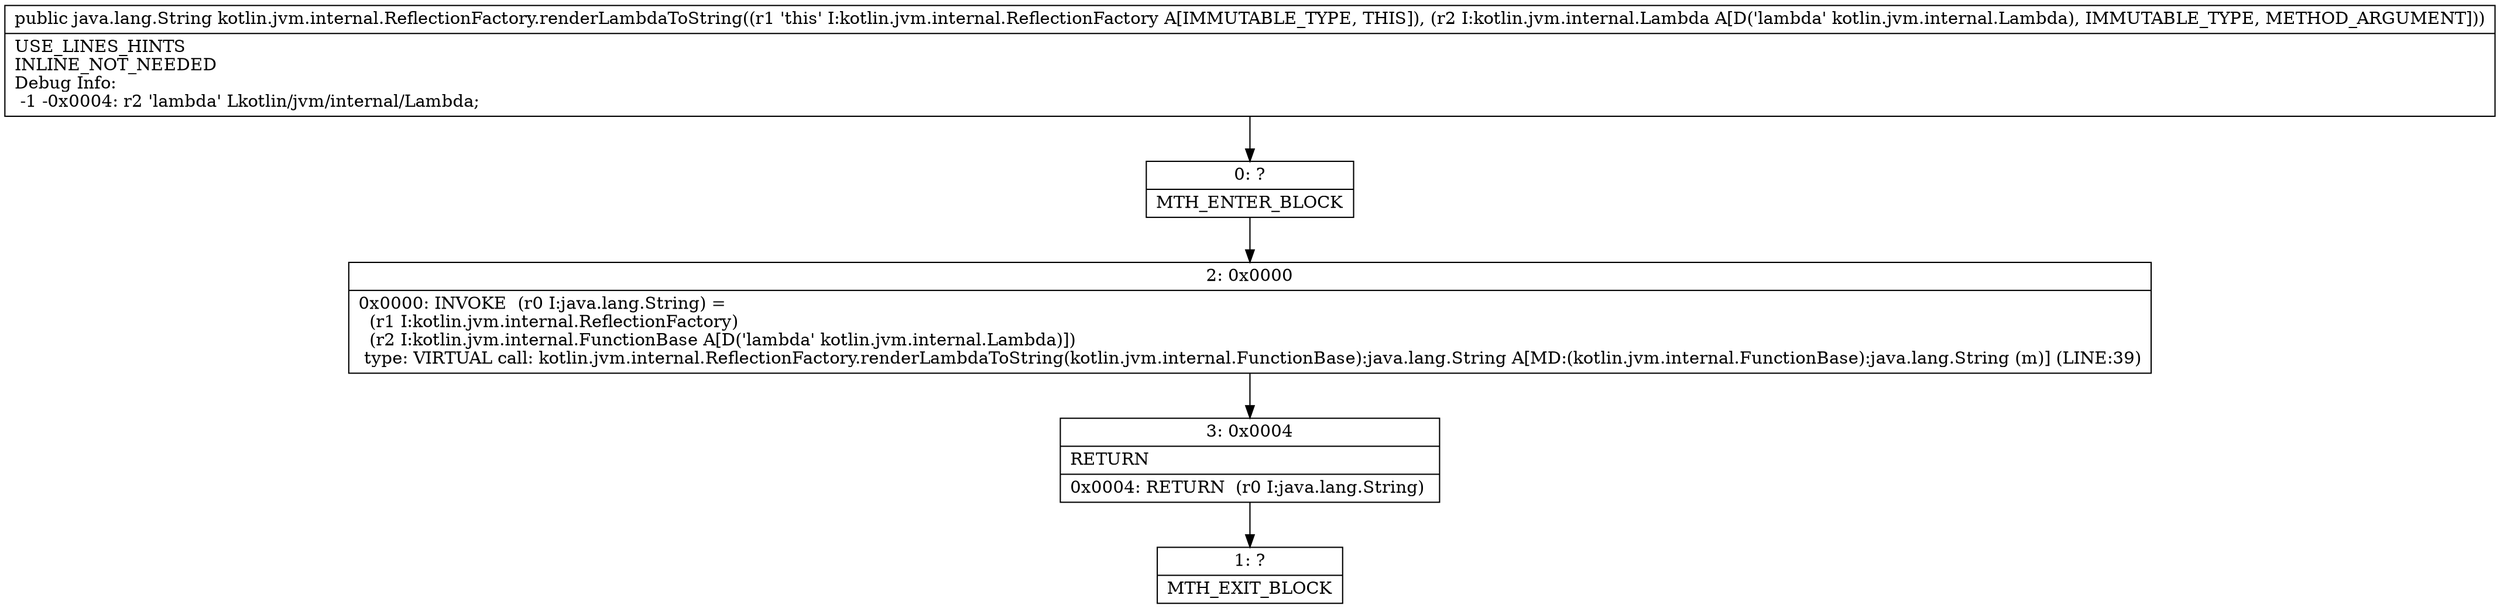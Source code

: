 digraph "CFG forkotlin.jvm.internal.ReflectionFactory.renderLambdaToString(Lkotlin\/jvm\/internal\/Lambda;)Ljava\/lang\/String;" {
Node_0 [shape=record,label="{0\:\ ?|MTH_ENTER_BLOCK\l}"];
Node_2 [shape=record,label="{2\:\ 0x0000|0x0000: INVOKE  (r0 I:java.lang.String) = \l  (r1 I:kotlin.jvm.internal.ReflectionFactory)\l  (r2 I:kotlin.jvm.internal.FunctionBase A[D('lambda' kotlin.jvm.internal.Lambda)])\l type: VIRTUAL call: kotlin.jvm.internal.ReflectionFactory.renderLambdaToString(kotlin.jvm.internal.FunctionBase):java.lang.String A[MD:(kotlin.jvm.internal.FunctionBase):java.lang.String (m)] (LINE:39)\l}"];
Node_3 [shape=record,label="{3\:\ 0x0004|RETURN\l|0x0004: RETURN  (r0 I:java.lang.String) \l}"];
Node_1 [shape=record,label="{1\:\ ?|MTH_EXIT_BLOCK\l}"];
MethodNode[shape=record,label="{public java.lang.String kotlin.jvm.internal.ReflectionFactory.renderLambdaToString((r1 'this' I:kotlin.jvm.internal.ReflectionFactory A[IMMUTABLE_TYPE, THIS]), (r2 I:kotlin.jvm.internal.Lambda A[D('lambda' kotlin.jvm.internal.Lambda), IMMUTABLE_TYPE, METHOD_ARGUMENT]))  | USE_LINES_HINTS\lINLINE_NOT_NEEDED\lDebug Info:\l  \-1 \-0x0004: r2 'lambda' Lkotlin\/jvm\/internal\/Lambda;\l}"];
MethodNode -> Node_0;Node_0 -> Node_2;
Node_2 -> Node_3;
Node_3 -> Node_1;
}

